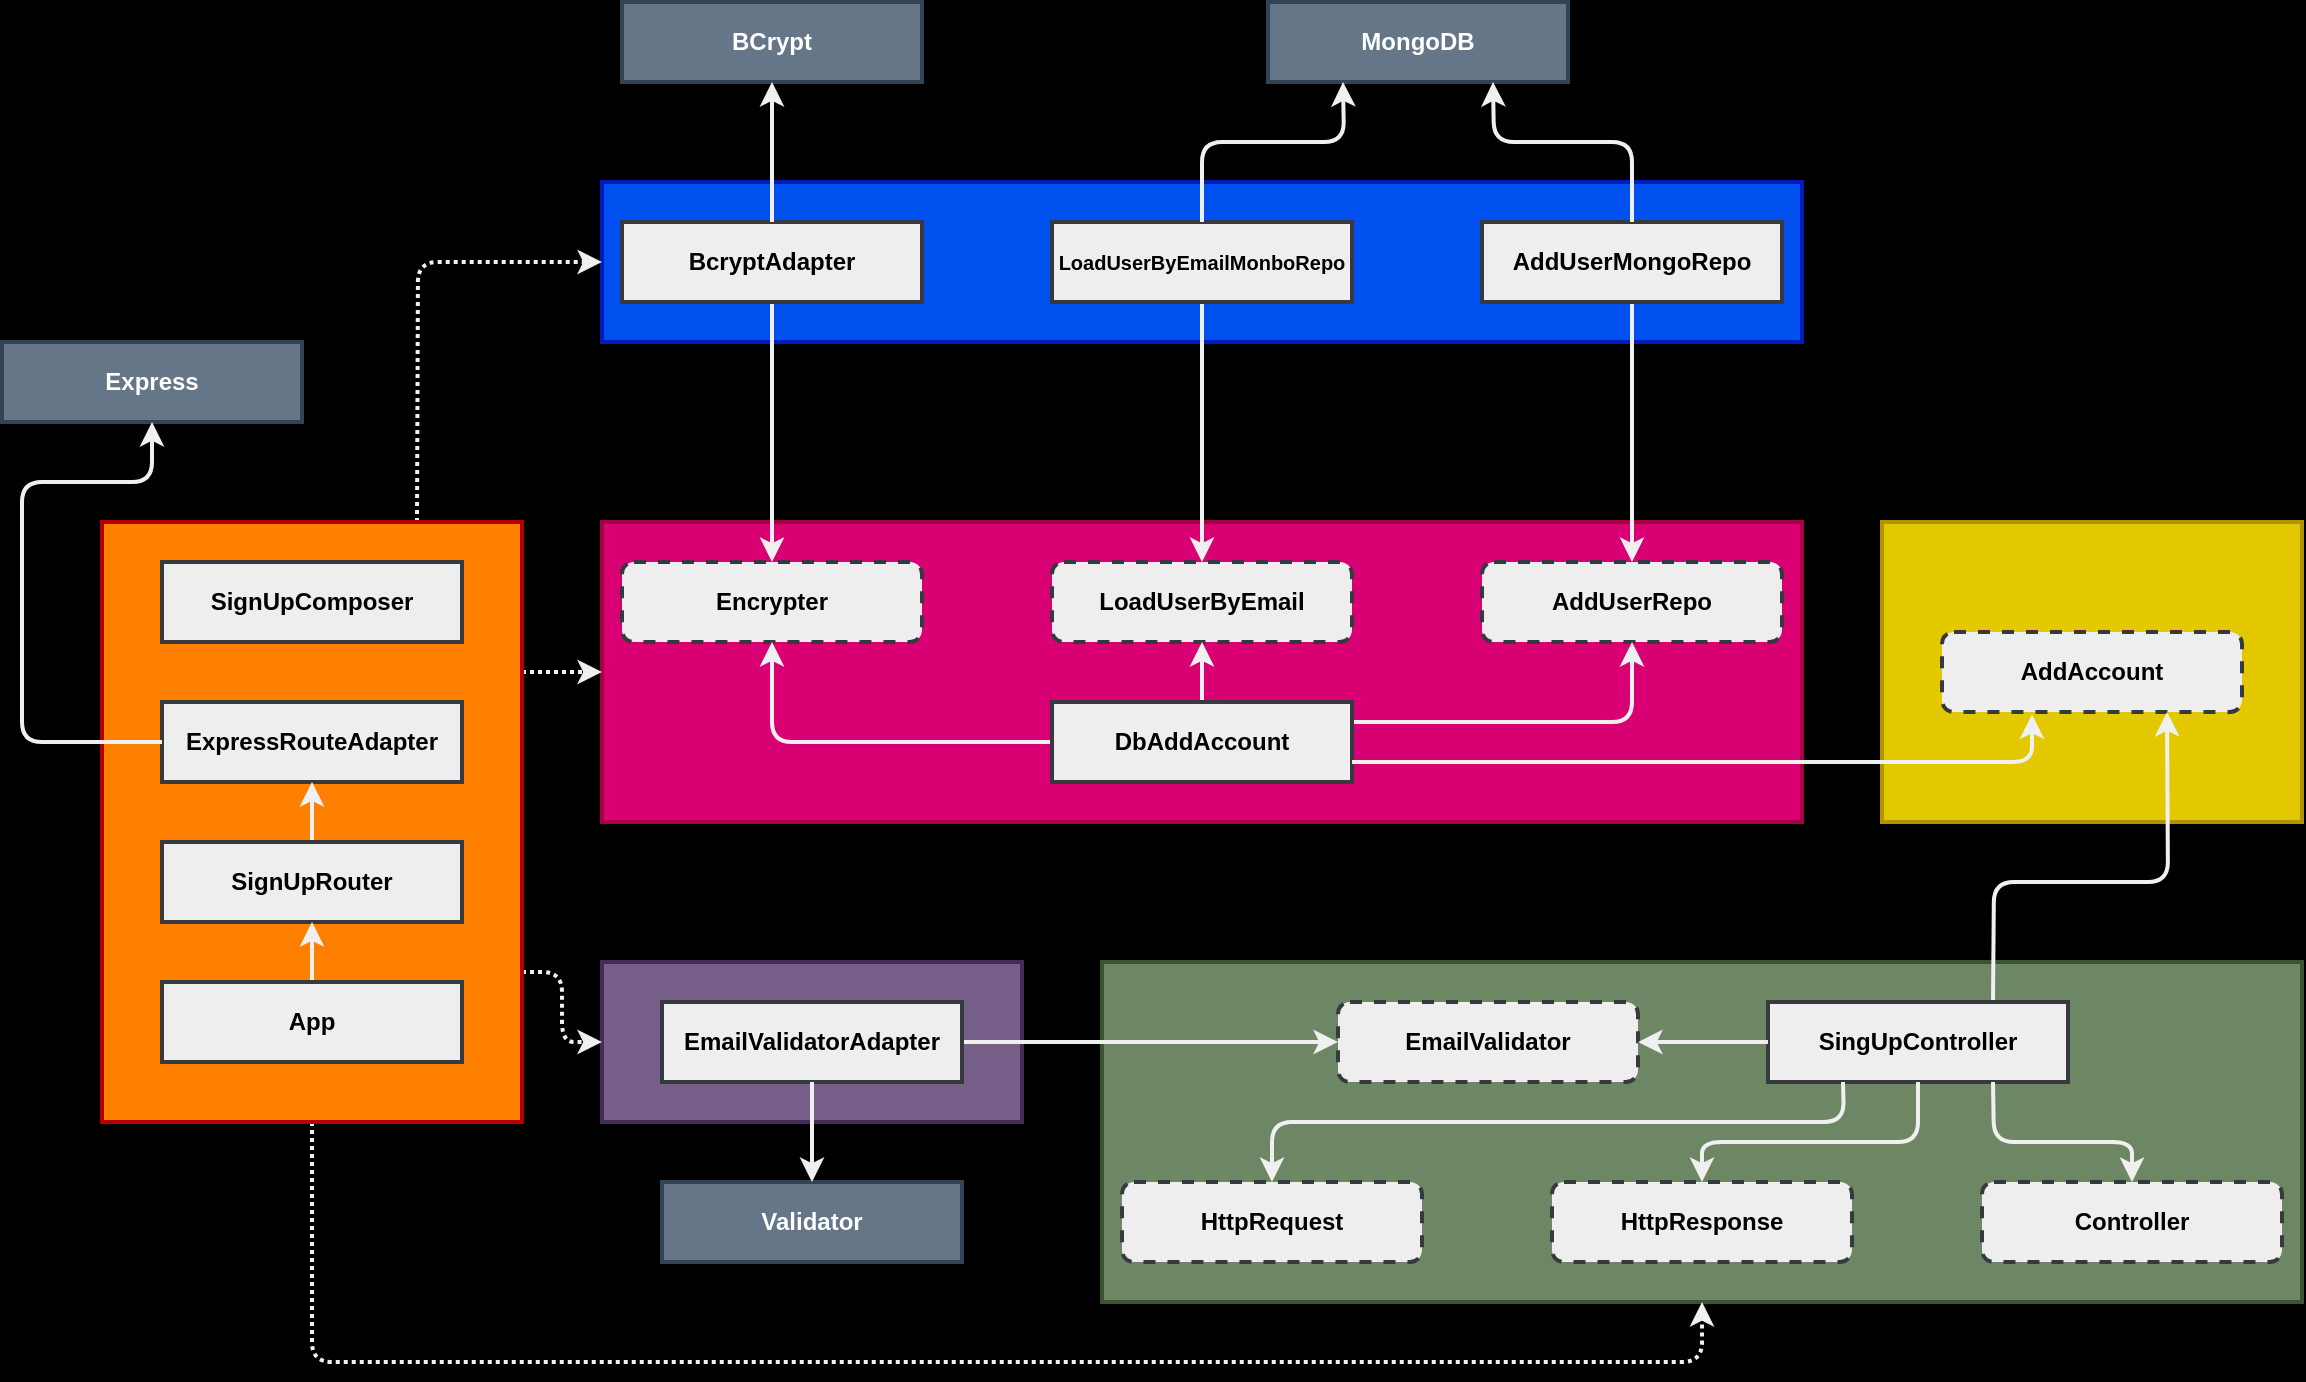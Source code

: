 <mxfile>
    <diagram id="3mpi25lem2lyg0b6p6JQ" name="Page-1">
        <mxGraphModel dx="1798" dy="821" grid="1" gridSize="10" guides="1" tooltips="1" connect="1" arrows="1" fold="1" page="1" pageScale="1" pageWidth="1169" pageHeight="827" background="#000000" math="0" shadow="0">
            <root>
                <mxCell id="0"/>
                <mxCell id="1" parent="0"/>
                <mxCell id="2" value="" style="rounded=0;whiteSpace=wrap;html=1;fillColor=#d80073;strokeColor=#A50040;fontColor=#ffffff;strokeWidth=2;fontStyle=1" parent="1" vertex="1">
                    <mxGeometry x="310" y="334" width="600" height="150" as="geometry"/>
                </mxCell>
                <mxCell id="3" value="Data" style="text;html=1;strokeColor=none;fillColor=none;align=right;verticalAlign=middle;whiteSpace=wrap;rounded=0;strokeWidth=2;fontStyle=1" parent="1" vertex="1">
                    <mxGeometry x="810" y="314" width="100" height="20" as="geometry"/>
                </mxCell>
                <mxCell id="4" value="Encrypter" style="rounded=1;whiteSpace=wrap;html=1;dashed=1;fillColor=#eeeeee;strokeColor=#36393d;fontColor=#000000;strokeWidth=2;fontStyle=1" parent="1" vertex="1">
                    <mxGeometry x="320" y="354" width="150" height="40" as="geometry"/>
                </mxCell>
                <mxCell id="5" value="LoadUserByEmail" style="rounded=1;whiteSpace=wrap;html=1;dashed=1;fillColor=#eeeeee;strokeColor=#36393d;fontColor=#000000;strokeWidth=2;fontStyle=1" parent="1" vertex="1">
                    <mxGeometry x="535" y="354" width="150" height="40" as="geometry"/>
                </mxCell>
                <mxCell id="6" value="AddUserRepo" style="rounded=1;whiteSpace=wrap;html=1;dashed=1;fillColor=#eeeeee;strokeColor=#36393d;fontColor=#000000;strokeWidth=2;fontStyle=1" parent="1" vertex="1">
                    <mxGeometry x="750" y="354" width="150" height="40" as="geometry"/>
                </mxCell>
                <mxCell id="14" style="edgeStyle=none;html=1;exitX=0;exitY=0.5;exitDx=0;exitDy=0;entryX=0.5;entryY=1;entryDx=0;entryDy=0;fontSize=10;fontColor=#000000;strokeColor=#F0F0F0;strokeWidth=2;fontStyle=1" parent="1" source="7" target="4" edge="1">
                    <mxGeometry x="10" y="74" as="geometry">
                        <Array as="points">
                            <mxPoint x="395" y="444"/>
                        </Array>
                    </mxGeometry>
                </mxCell>
                <mxCell id="15" style="edgeStyle=none;html=1;exitX=0.5;exitY=0;exitDx=0;exitDy=0;entryX=0.5;entryY=1;entryDx=0;entryDy=0;fontSize=10;fontColor=#000000;strokeColor=#F0F0F0;strokeWidth=2;fontStyle=1" parent="1" source="7" target="5" edge="1">
                    <mxGeometry x="10" y="74" as="geometry"/>
                </mxCell>
                <mxCell id="16" style="edgeStyle=none;html=1;fontSize=10;fontColor=#000000;entryX=0.5;entryY=1;entryDx=0;entryDy=0;strokeColor=#F0F0F0;strokeWidth=2;fontStyle=1" parent="1" target="6" edge="1">
                    <mxGeometry x="10" y="74" as="geometry">
                        <mxPoint x="685" y="434" as="sourcePoint"/>
                        <Array as="points">
                            <mxPoint x="825" y="434"/>
                        </Array>
                    </mxGeometry>
                </mxCell>
                <mxCell id="7" value="DbAddAccount" style="rounded=0;whiteSpace=wrap;html=1;fillColor=#eeeeee;strokeColor=#36393d;fontColor=#000000;strokeWidth=2;fontStyle=1" parent="1" vertex="1">
                    <mxGeometry x="535" y="424" width="150" height="40" as="geometry"/>
                </mxCell>
                <mxCell id="8" value="" style="rounded=0;whiteSpace=wrap;html=1;fillColor=#0050ef;strokeColor=#001DBC;fontColor=#ffffff;strokeWidth=2;fontStyle=1" parent="1" vertex="1">
                    <mxGeometry x="310" y="164" width="600" height="80" as="geometry"/>
                </mxCell>
                <mxCell id="9" value="Infra" style="text;html=1;strokeColor=none;fillColor=none;align=right;verticalAlign=middle;whiteSpace=wrap;rounded=0;strokeWidth=2;fontStyle=1" parent="1" vertex="1">
                    <mxGeometry x="810" y="144" width="100" height="20" as="geometry"/>
                </mxCell>
                <mxCell id="17" style="edgeStyle=none;html=1;exitX=0.5;exitY=1;exitDx=0;exitDy=0;entryX=0.5;entryY=0;entryDx=0;entryDy=0;fontSize=10;fontColor=#000000;strokeColor=#F0F0F0;strokeWidth=2;fontStyle=1" parent="1" source="10" target="4" edge="1">
                    <mxGeometry x="10" y="74" as="geometry"/>
                </mxCell>
                <mxCell id="10" value="BcryptAdapter" style="rounded=0;whiteSpace=wrap;html=1;fillColor=#eeeeee;strokeColor=#36393d;fontColor=#000000;strokeWidth=2;fontStyle=1" parent="1" vertex="1">
                    <mxGeometry x="320" y="184" width="150" height="40" as="geometry"/>
                </mxCell>
                <mxCell id="18" style="edgeStyle=none;html=1;exitX=0.5;exitY=1;exitDx=0;exitDy=0;entryX=0.5;entryY=0;entryDx=0;entryDy=0;fontSize=10;fontColor=#000000;strokeColor=#F0F0F0;strokeWidth=2;fontStyle=1" edge="1" parent="1" source="11" target="5">
                    <mxGeometry x="10" y="74" as="geometry"/>
                </mxCell>
                <mxCell id="11" value="&lt;font style=&quot;font-size: 10px;&quot;&gt;LoadUserByEmailMonboRepo&lt;/font&gt;" style="rounded=0;whiteSpace=wrap;html=1;fillColor=#eeeeee;strokeColor=#36393d;fontColor=#000000;fontSize=10;fontStyle=1;strokeWidth=2;" parent="1" vertex="1">
                    <mxGeometry x="535" y="184" width="150" height="40" as="geometry"/>
                </mxCell>
                <mxCell id="19" style="edgeStyle=none;html=1;exitX=0.5;exitY=1;exitDx=0;exitDy=0;entryX=0.5;entryY=0;entryDx=0;entryDy=0;fontSize=10;fontColor=#000000;strokeColor=#F0F0F0;strokeWidth=2;fontStyle=1" edge="1" parent="1" source="12" target="6">
                    <mxGeometry x="10" y="74" as="geometry"/>
                </mxCell>
                <mxCell id="12" value="AddUserMongoRepo" style="rounded=0;whiteSpace=wrap;html=1;fillColor=#eeeeee;strokeColor=#36393d;fontColor=#000000;strokeWidth=2;fontStyle=1" parent="1" vertex="1">
                    <mxGeometry x="750" y="184" width="150" height="40" as="geometry"/>
                </mxCell>
                <mxCell id="20" value="BCrypt" style="rounded=0;whiteSpace=wrap;html=1;fillColor=#647687;strokeColor=#314354;fontColor=#ffffff;strokeWidth=2;fontStyle=1" vertex="1" parent="1">
                    <mxGeometry x="320" y="74" width="150" height="40" as="geometry"/>
                </mxCell>
                <mxCell id="21" style="edgeStyle=none;html=1;exitX=0.5;exitY=0;exitDx=0;exitDy=0;entryX=0.5;entryY=1;entryDx=0;entryDy=0;fontSize=10;fontColor=#000000;strokeColor=#F0F0F0;strokeWidth=2;fontStyle=1" edge="1" parent="1" source="10" target="20">
                    <mxGeometry x="10" y="74" as="geometry"/>
                </mxCell>
                <mxCell id="22" value="MongoDB" style="rounded=0;whiteSpace=wrap;html=1;fillColor=#647687;strokeColor=#314354;fontColor=#ffffff;strokeWidth=2;fontStyle=1" vertex="1" parent="1">
                    <mxGeometry x="643" y="74" width="150" height="40" as="geometry"/>
                </mxCell>
                <mxCell id="23" style="edgeStyle=none;html=1;exitX=0.5;exitY=0;exitDx=0;exitDy=0;entryX=0.25;entryY=1;entryDx=0;entryDy=0;fontSize=10;fontColor=#000000;strokeColor=#F0F0F0;strokeWidth=2;fontStyle=1" edge="1" parent="1" source="11" target="22">
                    <mxGeometry x="10" y="74" as="geometry">
                        <Array as="points">
                            <mxPoint x="610" y="144"/>
                            <mxPoint x="681" y="144"/>
                        </Array>
                    </mxGeometry>
                </mxCell>
                <mxCell id="24" style="edgeStyle=none;html=1;exitX=0.5;exitY=0;exitDx=0;exitDy=0;entryX=0.75;entryY=1;entryDx=0;entryDy=0;fontSize=10;fontColor=#000000;strokeColor=#F0F0F0;strokeWidth=2;fontStyle=1" edge="1" parent="1" source="12" target="22">
                    <mxGeometry x="10" y="74" as="geometry">
                        <Array as="points">
                            <mxPoint x="825" y="144"/>
                            <mxPoint x="756" y="144"/>
                        </Array>
                    </mxGeometry>
                </mxCell>
                <mxCell id="25" value="" style="rounded=0;whiteSpace=wrap;html=1;fillColor=#e3c800;strokeColor=#B09500;fontColor=#000000;strokeWidth=2;fontStyle=1" vertex="1" parent="1">
                    <mxGeometry x="950" y="334" width="210" height="150" as="geometry"/>
                </mxCell>
                <mxCell id="26" value="AddAccount" style="rounded=1;whiteSpace=wrap;html=1;dashed=1;fillColor=#eeeeee;strokeColor=#36393d;fontColor=#000000;strokeWidth=2;fontStyle=1" vertex="1" parent="1">
                    <mxGeometry x="980" y="389" width="150" height="40" as="geometry"/>
                </mxCell>
                <mxCell id="27" style="edgeStyle=none;html=1;exitX=1;exitY=0.75;exitDx=0;exitDy=0;entryX=0.3;entryY=1.03;entryDx=0;entryDy=0;entryPerimeter=0;fontSize=10;fontColor=#000000;strokeColor=#F0F0F0;strokeWidth=2;fontStyle=1" edge="1" parent="1" source="7" target="26">
                    <mxGeometry x="10" y="74" as="geometry">
                        <Array as="points">
                            <mxPoint x="1025" y="454"/>
                        </Array>
                    </mxGeometry>
                </mxCell>
                <mxCell id="28" value="Domain" style="text;html=1;strokeColor=none;fillColor=none;align=right;verticalAlign=middle;whiteSpace=wrap;rounded=0;strokeWidth=2;fontStyle=1" vertex="1" parent="1">
                    <mxGeometry x="1060" y="314" width="100" height="20" as="geometry"/>
                </mxCell>
                <mxCell id="30" value="" style="rounded=0;whiteSpace=wrap;html=1;fillColor=#6d8764;strokeColor=#3A5431;fontColor=#ffffff;strokeWidth=2;fontStyle=1" vertex="1" parent="1">
                    <mxGeometry x="560" y="554" width="600" height="170" as="geometry"/>
                </mxCell>
                <mxCell id="31" value="Presentation" style="text;html=1;strokeColor=none;fillColor=none;align=right;verticalAlign=middle;whiteSpace=wrap;rounded=0;strokeWidth=2;fontStyle=1" vertex="1" parent="1">
                    <mxGeometry x="1060" y="534" width="100" height="20" as="geometry"/>
                </mxCell>
                <mxCell id="41" style="edgeStyle=none;html=1;exitX=0.75;exitY=0;exitDx=0;exitDy=0;fontSize=10;fontColor=#000000;strokeColor=#F0F0F0;strokeWidth=2;entryX=0.75;entryY=1;entryDx=0;entryDy=0;fontStyle=1" edge="1" parent="1" source="40" target="26">
                    <mxGeometry x="10" y="74" as="geometry">
                        <Array as="points">
                            <mxPoint x="1006" y="514"/>
                            <mxPoint x="1093" y="514"/>
                        </Array>
                    </mxGeometry>
                </mxCell>
                <mxCell id="40" value="SingUpController" style="rounded=0;whiteSpace=wrap;html=1;fillColor=#eeeeee;strokeColor=#36393d;fontColor=#000000;strokeWidth=2;fontStyle=1" vertex="1" parent="1">
                    <mxGeometry x="893" y="574" width="150" height="40" as="geometry"/>
                </mxCell>
                <mxCell id="44" value="Controller" style="rounded=1;whiteSpace=wrap;html=1;dashed=1;fillColor=#eeeeee;strokeColor=#36393d;fontColor=#000000;strokeWidth=2;fontStyle=1" vertex="1" parent="1">
                    <mxGeometry x="1000" y="664" width="150" height="40" as="geometry"/>
                </mxCell>
                <mxCell id="51" style="edgeStyle=none;html=1;exitX=0.75;exitY=1;exitDx=0;exitDy=0;fontSize=10;fontColor=#000000;strokeColor=#F0F0F0;strokeWidth=2;entryX=0.5;entryY=0;entryDx=0;entryDy=0;fontStyle=1" edge="1" parent="1" source="40" target="44">
                    <mxGeometry x="10" y="74" as="geometry">
                        <Array as="points">
                            <mxPoint x="1006" y="644"/>
                            <mxPoint x="1075" y="644"/>
                        </Array>
                    </mxGeometry>
                </mxCell>
                <mxCell id="45" value="HttpRequest" style="rounded=1;whiteSpace=wrap;html=1;dashed=1;fillColor=#eeeeee;strokeColor=#36393d;fontColor=#000000;strokeWidth=2;fontStyle=1" vertex="1" parent="1">
                    <mxGeometry x="570" y="664" width="150" height="40" as="geometry"/>
                </mxCell>
                <mxCell id="49" style="edgeStyle=none;html=1;exitX=0.25;exitY=1;exitDx=0;exitDy=0;fontSize=10;fontColor=#000000;strokeColor=#F0F0F0;strokeWidth=2;entryX=0.5;entryY=0;entryDx=0;entryDy=0;fontStyle=1" edge="1" parent="1" source="40" target="45">
                    <mxGeometry x="10" y="74" as="geometry">
                        <Array as="points">
                            <mxPoint x="931" y="634"/>
                            <mxPoint x="645" y="634"/>
                        </Array>
                    </mxGeometry>
                </mxCell>
                <mxCell id="46" value="HttpResponse" style="rounded=1;whiteSpace=wrap;html=1;dashed=1;fillColor=#eeeeee;strokeColor=#36393d;fontColor=#000000;strokeWidth=2;fontStyle=1" vertex="1" parent="1">
                    <mxGeometry x="785" y="664" width="150" height="40" as="geometry"/>
                </mxCell>
                <mxCell id="50" value="" style="edgeStyle=none;html=1;fontSize=10;fontColor=#000000;strokeColor=#F0F0F0;strokeWidth=2;entryX=0.5;entryY=0;entryDx=0;entryDy=0;fontStyle=1" edge="1" parent="1" source="40" target="46">
                    <mxGeometry x="10" y="74" as="geometry">
                        <Array as="points">
                            <mxPoint x="968" y="644"/>
                            <mxPoint x="860" y="644"/>
                        </Array>
                    </mxGeometry>
                </mxCell>
                <mxCell id="47" value="EmailValidator" style="rounded=1;whiteSpace=wrap;html=1;dashed=1;fillColor=#eeeeee;strokeColor=#36393d;fontColor=#000000;strokeWidth=2;fontStyle=1" vertex="1" parent="1">
                    <mxGeometry x="678" y="574" width="150" height="40" as="geometry"/>
                </mxCell>
                <mxCell id="48" style="edgeStyle=none;html=1;exitX=0;exitY=0.5;exitDx=0;exitDy=0;fontSize=10;fontColor=#000000;strokeColor=#F0F0F0;strokeWidth=2;entryX=1;entryY=0.5;entryDx=0;entryDy=0;fontStyle=1" edge="1" parent="1" source="40" target="47">
                    <mxGeometry x="10" y="74" as="geometry"/>
                </mxCell>
                <mxCell id="52" value="" style="rounded=0;whiteSpace=wrap;html=1;fillColor=#76608a;strokeColor=#432D57;fontColor=#ffffff;strokeWidth=2;fontStyle=1" vertex="1" parent="1">
                    <mxGeometry x="310" y="554" width="210" height="80" as="geometry"/>
                </mxCell>
                <mxCell id="72" style="edgeStyle=none;jumpStyle=none;html=1;exitX=1;exitY=0.5;exitDx=0;exitDy=0;fontSize=10;fontColor=#000000;strokeColor=#F0F0F0;strokeWidth=2;" edge="1" parent="1" source="53" target="47">
                    <mxGeometry relative="1" as="geometry"/>
                </mxCell>
                <mxCell id="53" value="EmailValidatorAdapter" style="rounded=0;whiteSpace=wrap;html=1;fillColor=#eeeeee;strokeColor=#36393d;fontColor=#000000;strokeWidth=2;fontStyle=1" vertex="1" parent="1">
                    <mxGeometry x="340" y="574" width="150" height="40" as="geometry"/>
                </mxCell>
                <mxCell id="54" value="Utils" style="text;html=1;strokeColor=none;fillColor=none;align=right;verticalAlign=middle;whiteSpace=wrap;rounded=0;strokeWidth=2;fontStyle=1" vertex="1" parent="1">
                    <mxGeometry x="420" y="534" width="100" height="20" as="geometry"/>
                </mxCell>
                <mxCell id="55" value="Validator" style="rounded=0;whiteSpace=wrap;html=1;fillColor=#647687;strokeColor=#314354;fontColor=#ffffff;strokeWidth=2;fontStyle=1" vertex="1" parent="1">
                    <mxGeometry x="340" y="664" width="150" height="40" as="geometry"/>
                </mxCell>
                <mxCell id="56" style="edgeStyle=none;html=1;exitX=0.5;exitY=1;exitDx=0;exitDy=0;entryX=0.5;entryY=0;entryDx=0;entryDy=0;fontSize=10;fontColor=#000000;strokeColor=#F0F0F0;strokeWidth=2;fontStyle=1" edge="1" parent="1" source="53" target="55">
                    <mxGeometry x="10" y="74" as="geometry"/>
                </mxCell>
                <mxCell id="63" style="edgeStyle=none;html=1;exitX=0.75;exitY=0;exitDx=0;exitDy=0;entryX=0;entryY=0.5;entryDx=0;entryDy=0;fontSize=10;fontColor=#000000;strokeColor=#F0F0F0;strokeWidth=2;jumpStyle=none;dashed=1;dashPattern=1 1;fontStyle=1" edge="1" parent="1" source="57" target="8">
                    <mxGeometry x="10" y="74" as="geometry">
                        <Array as="points">
                            <mxPoint x="218" y="204"/>
                        </Array>
                    </mxGeometry>
                </mxCell>
                <mxCell id="64" style="edgeStyle=none;html=1;exitX=0.5;exitY=1;exitDx=0;exitDy=0;entryX=0.5;entryY=1;entryDx=0;entryDy=0;fontSize=10;fontColor=#000000;strokeColor=#F0F0F0;strokeWidth=2;dashed=1;dashPattern=1 1;fontStyle=1" edge="1" parent="1" source="57" target="30">
                    <mxGeometry x="10" y="74" as="geometry">
                        <Array as="points">
                            <mxPoint x="165" y="754"/>
                            <mxPoint x="860" y="754"/>
                        </Array>
                    </mxGeometry>
                </mxCell>
                <mxCell id="65" style="edgeStyle=none;html=1;exitX=1;exitY=0.25;exitDx=0;exitDy=0;entryX=0;entryY=0.5;entryDx=0;entryDy=0;fontSize=10;fontColor=#000000;strokeColor=#F0F0F0;strokeWidth=2;dashed=1;dashPattern=1 1;fontStyle=1" edge="1" parent="1" source="57" target="2">
                    <mxGeometry x="10" y="74" as="geometry"/>
                </mxCell>
                <mxCell id="66" style="edgeStyle=none;html=1;exitX=1;exitY=0.75;exitDx=0;exitDy=0;entryX=0;entryY=0.5;entryDx=0;entryDy=0;fontSize=10;fontColor=#000000;strokeColor=#F0F0F0;strokeWidth=2;dashed=1;dashPattern=1 1;fontStyle=1" edge="1" parent="1" source="57" target="52">
                    <mxGeometry x="10" y="74" as="geometry">
                        <Array as="points">
                            <mxPoint x="290" y="559"/>
                            <mxPoint x="290" y="594"/>
                        </Array>
                    </mxGeometry>
                </mxCell>
                <mxCell id="57" value="" style="rounded=0;whiteSpace=wrap;html=1;strokeColor=#B20000;fontColor=#ffffff;strokeWidth=2;fillColor=#FF8000;fontStyle=1" vertex="1" parent="1">
                    <mxGeometry x="60" y="334" width="210" height="300" as="geometry"/>
                </mxCell>
                <mxCell id="58" value="SignUpComposer" style="rounded=0;whiteSpace=wrap;html=1;fillColor=#eeeeee;strokeColor=#36393d;fontColor=#000000;strokeWidth=2;fontStyle=1" vertex="1" parent="1">
                    <mxGeometry x="90" y="354" width="150" height="40" as="geometry"/>
                </mxCell>
                <mxCell id="59" value="Main" style="text;html=1;strokeColor=none;fillColor=none;align=right;verticalAlign=middle;whiteSpace=wrap;rounded=0;strokeWidth=2;fontStyle=1" vertex="1" parent="1">
                    <mxGeometry x="170" y="314" width="100" height="20" as="geometry"/>
                </mxCell>
                <mxCell id="60" value="ExpressRouteAdapter" style="rounded=0;whiteSpace=wrap;html=1;fillColor=#eeeeee;strokeColor=#36393d;fontColor=#000000;strokeWidth=2;fontStyle=1" vertex="1" parent="1">
                    <mxGeometry x="90" y="424" width="150" height="40" as="geometry"/>
                </mxCell>
                <mxCell id="71" style="edgeStyle=none;jumpStyle=none;html=1;exitX=0.5;exitY=0;exitDx=0;exitDy=0;entryX=0.5;entryY=1;entryDx=0;entryDy=0;fontSize=10;fontColor=#000000;strokeColor=#F0F0F0;strokeWidth=2;fontStyle=1" edge="1" parent="1" source="61" target="60">
                    <mxGeometry relative="1" as="geometry"/>
                </mxCell>
                <mxCell id="61" value="SignUpRouter" style="rounded=0;whiteSpace=wrap;html=1;fillColor=#eeeeee;strokeColor=#36393d;fontColor=#000000;strokeWidth=2;fontStyle=1" vertex="1" parent="1">
                    <mxGeometry x="90" y="494" width="150" height="40" as="geometry"/>
                </mxCell>
                <mxCell id="70" style="edgeStyle=none;jumpStyle=none;html=1;exitX=0.5;exitY=0;exitDx=0;exitDy=0;entryX=0.5;entryY=1;entryDx=0;entryDy=0;fontSize=10;fontColor=#000000;strokeColor=#F0F0F0;strokeWidth=2;fontStyle=1" edge="1" parent="1" source="62" target="61">
                    <mxGeometry relative="1" as="geometry"/>
                </mxCell>
                <mxCell id="62" value="App" style="rounded=0;whiteSpace=wrap;html=1;fillColor=#eeeeee;strokeColor=#36393d;fontColor=#000000;strokeWidth=2;fontStyle=1" vertex="1" parent="1">
                    <mxGeometry x="90" y="564" width="150" height="40" as="geometry"/>
                </mxCell>
                <mxCell id="67" value="Express" style="rounded=0;whiteSpace=wrap;html=1;fillColor=#647687;strokeColor=#314354;fontColor=#ffffff;strokeWidth=2;fontStyle=1" vertex="1" parent="1">
                    <mxGeometry x="10" y="244" width="150" height="40" as="geometry"/>
                </mxCell>
                <mxCell id="68" style="edgeStyle=none;html=1;exitX=0;exitY=0.5;exitDx=0;exitDy=0;entryX=0.5;entryY=1;entryDx=0;entryDy=0;fontSize=10;fontColor=#000000;strokeColor=#F0F0F0;strokeWidth=2;fontStyle=1" edge="1" parent="1" source="60" target="67">
                    <mxGeometry x="10" y="74" as="geometry">
                        <Array as="points">
                            <mxPoint x="20" y="444"/>
                            <mxPoint x="20" y="314"/>
                            <mxPoint x="85" y="314"/>
                        </Array>
                    </mxGeometry>
                </mxCell>
            </root>
        </mxGraphModel>
    </diagram>
</mxfile>
